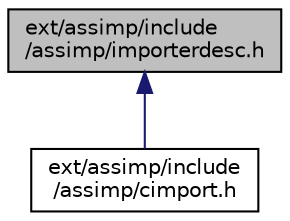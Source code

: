 digraph "ext/assimp/include/assimp/importerdesc.h"
{
  edge [fontname="Helvetica",fontsize="10",labelfontname="Helvetica",labelfontsize="10"];
  node [fontname="Helvetica",fontsize="10",shape=record];
  Node1 [label="ext/assimp/include\l/assimp/importerdesc.h",height=0.2,width=0.4,color="black", fillcolor="grey75", style="filled" fontcolor="black"];
  Node1 -> Node2 [dir="back",color="midnightblue",fontsize="10",style="solid",fontname="Helvetica"];
  Node2 [label="ext/assimp/include\l/assimp/cimport.h",height=0.2,width=0.4,color="black", fillcolor="white", style="filled",URL="$cimport_8h.html",tooltip="Defines the C-API to the Open Asset Import Library. "];
}

